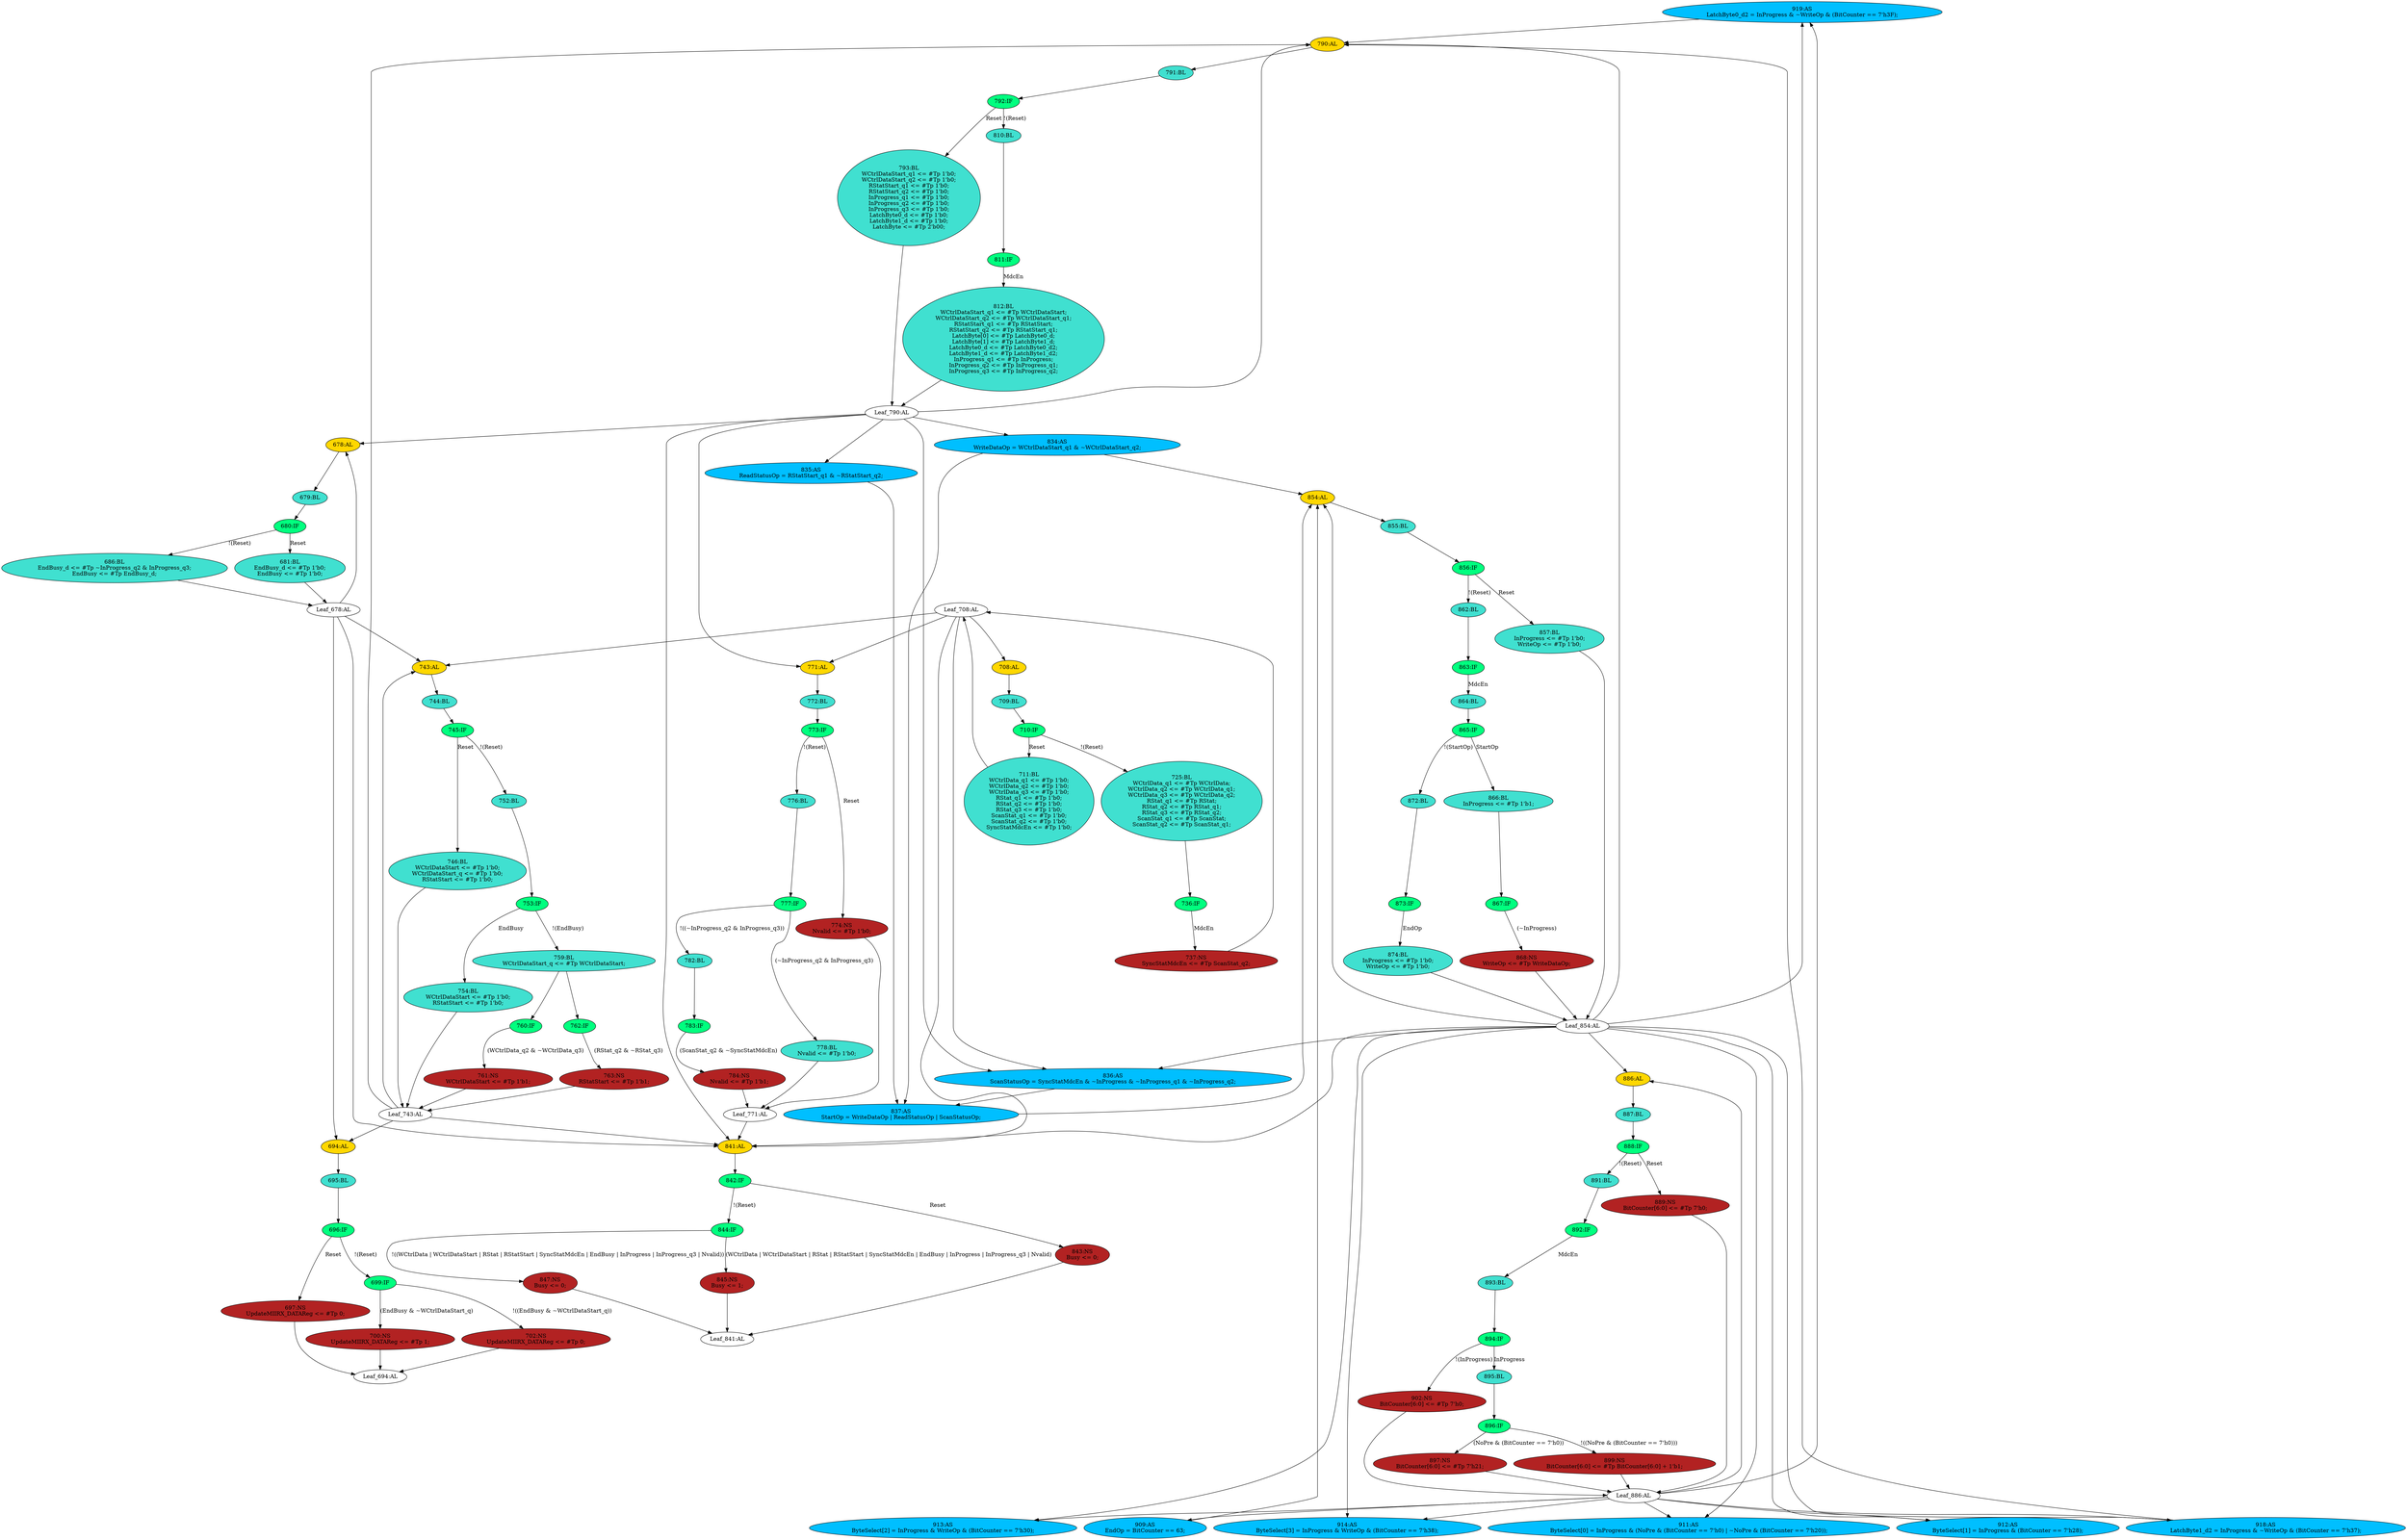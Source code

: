 strict digraph "compose( ,  )" {
	node [label="\N"];
	"919:AS"	 [ast="<pyverilog.vparser.ast.Assign object at 0x7f4133fc7b90>",
		def_var="['LatchByte0_d2']",
		fillcolor=deepskyblue,
		label="919:AS
LatchByte0_d2 = InProgress & ~WriteOp & (BitCounter == 7'h3F);",
		statements="[]",
		style=filled,
		typ=Assign,
		use_var="['InProgress', 'WriteOp', 'BitCounter']"];
	"790:AL"	 [ast="<pyverilog.vparser.ast.Always object at 0x7f4133fd6990>",
		clk_sens=True,
		fillcolor=gold,
		label="790:AL",
		sens="['Clk', 'Reset']",
		statements="[]",
		style=filled,
		typ=Always,
		use_var="['Reset', 'WCtrlDataStart_q1', 'InProgress_q1', 'RStatStart', 'InProgress_q2', 'WCtrlDataStart', 'LatchByte1_d2', 'LatchByte0_d2', '\
LatchByte0_d', 'RStatStart_q1', 'MdcEn', 'LatchByte1_d', 'InProgress']"];
	"919:AS" -> "790:AL";
	"856:IF"	 [ast="<pyverilog.vparser.ast.IfStatement object at 0x7f4133ff27d0>",
		fillcolor=springgreen,
		label="856:IF",
		statements="[]",
		style=filled,
		typ=IfStatement];
	"862:BL"	 [ast="<pyverilog.vparser.ast.Block object at 0x7f4133ff2850>",
		fillcolor=turquoise,
		label="862:BL",
		statements="[]",
		style=filled,
		typ=Block];
	"856:IF" -> "862:BL"	 [cond="['Reset']",
		label="!(Reset)",
		lineno=856];
	"857:BL"	 [ast="<pyverilog.vparser.ast.Block object at 0x7f4133ff2610>",
		fillcolor=turquoise,
		label="857:BL
InProgress <= #Tp 1'b0;
WriteOp <= #Tp 1'b0;",
		statements="[<pyverilog.vparser.ast.NonblockingSubstitution object at 0x7f4133ff25d0>, <pyverilog.vparser.ast.NonblockingSubstitution object \
at 0x7f4133ff2790>]",
		style=filled,
		typ=Block];
	"856:IF" -> "857:BL"	 [cond="['Reset']",
		label=Reset,
		lineno=856];
	"793:BL"	 [ast="<pyverilog.vparser.ast.Block object at 0x7f4133fc4c50>",
		fillcolor=turquoise,
		label="793:BL
WCtrlDataStart_q1 <= #Tp 1'b0;
WCtrlDataStart_q2 <= #Tp 1'b0;
RStatStart_q1 <= #Tp 1'b0;
RStatStart_q2 <= #Tp 1'b0;
InProgress_\
q1 <= #Tp 1'b0;
InProgress_q2 <= #Tp 1'b0;
InProgress_q3 <= #Tp 1'b0;
LatchByte0_d <= #Tp 1'b0;
LatchByte1_d <= #Tp 1'b0;
LatchByte <= #\
Tp 2'b00;",
		statements="[<pyverilog.vparser.ast.NonblockingSubstitution object at 0x7f4133fd6bd0>, <pyverilog.vparser.ast.NonblockingSubstitution object \
at 0x7f4133fd6dd0>, <pyverilog.vparser.ast.NonblockingSubstitution object at 0x7f4133fd6fd0>, <pyverilog.vparser.ast.NonblockingSubstitution \
object at 0x7f4133fc4210>, <pyverilog.vparser.ast.NonblockingSubstitution object at 0x7f4133fc4410>, <pyverilog.vparser.ast.NonblockingSubstitution \
object at 0x7f4133fc4610>, <pyverilog.vparser.ast.NonblockingSubstitution object at 0x7f4133fc4810>, <pyverilog.vparser.ast.NonblockingSubstitution \
object at 0x7f4133fc4a10>, <pyverilog.vparser.ast.NonblockingSubstitution object at 0x7f4133fc4c10>, <pyverilog.vparser.ast.NonblockingSubstitution \
object at 0x7f4133fc4dd0>]",
		style=filled,
		typ=Block];
	"Leaf_790:AL"	 [def_var="['WCtrlDataStart_q1', 'WCtrlDataStart_q2', 'InProgress_q1', 'InProgress_q3', 'InProgress_q2', 'LatchByte0_d', 'RStatStart_q1', '\
LatchByte', 'RStatStart_q2', 'LatchByte1_d']",
		label="Leaf_790:AL"];
	"793:BL" -> "Leaf_790:AL"	 [cond="[]",
		lineno=None];
	"888:IF"	 [ast="<pyverilog.vparser.ast.IfStatement object at 0x7f4133fe3850>",
		fillcolor=springgreen,
		label="888:IF",
		statements="[]",
		style=filled,
		typ=IfStatement];
	"889:NS"	 [ast="<pyverilog.vparser.ast.NonblockingSubstitution object at 0x7f4133fe37d0>",
		fillcolor=firebrick,
		label="889:NS
BitCounter[6:0] <= #Tp 7'h0;",
		statements="[<pyverilog.vparser.ast.NonblockingSubstitution object at 0x7f4133fe37d0>]",
		style=filled,
		typ=NonblockingSubstitution];
	"888:IF" -> "889:NS"	 [cond="['Reset']",
		label=Reset,
		lineno=888];
	"891:BL"	 [ast="<pyverilog.vparser.ast.Block object at 0x7f4133fe3810>",
		fillcolor=turquoise,
		label="891:BL",
		statements="[]",
		style=filled,
		typ=Block];
	"888:IF" -> "891:BL"	 [cond="['Reset']",
		label="!(Reset)",
		lineno=888];
	"868:NS"	 [ast="<pyverilog.vparser.ast.NonblockingSubstitution object at 0x7f4133ff2d90>",
		fillcolor=firebrick,
		label="868:NS
WriteOp <= #Tp WriteDataOp;",
		statements="[<pyverilog.vparser.ast.NonblockingSubstitution object at 0x7f4133ff2d90>]",
		style=filled,
		typ=NonblockingSubstitution];
	"Leaf_854:AL"	 [def_var="['InProgress', 'WriteOp']",
		label="Leaf_854:AL"];
	"868:NS" -> "Leaf_854:AL"	 [cond="[]",
		lineno=None];
	"863:IF"	 [ast="<pyverilog.vparser.ast.IfStatement object at 0x7f4133ff2990>",
		fillcolor=springgreen,
		label="863:IF",
		statements="[]",
		style=filled,
		typ=IfStatement];
	"864:BL"	 [ast="<pyverilog.vparser.ast.Block object at 0x7f4133ff29d0>",
		fillcolor=turquoise,
		label="864:BL",
		statements="[]",
		style=filled,
		typ=Block];
	"863:IF" -> "864:BL"	 [cond="['MdcEn']",
		label=MdcEn,
		lineno=863];
	"Leaf_743:AL"	 [def_var="['RStatStart', 'WCtrlDataStart_q', 'WCtrlDataStart']",
		label="Leaf_743:AL"];
	"841:AL"	 [ast="<pyverilog.vparser.ast.Always object at 0x7f4133ff6890>",
		clk_sens=True,
		fillcolor=gold,
		label="841:AL",
		sens="['Clk', 'Reset']",
		statements="[]",
		style=filled,
		typ=Always,
		use_var="['Reset', 'RStat', 'RStatStart', 'SyncStatMdcEn', 'WCtrlData', 'WCtrlDataStart', 'Nvalid', 'EndBusy', 'InProgress', 'InProgress_\
q3']"];
	"Leaf_743:AL" -> "841:AL";
	"743:AL"	 [ast="<pyverilog.vparser.ast.Always object at 0x7f41342785d0>",
		clk_sens=True,
		fillcolor=gold,
		label="743:AL",
		sens="['Clk', 'Reset']",
		statements="[]",
		style=filled,
		typ=Always,
		use_var="['Reset', 'RStat_q2', 'RStat_q3', 'WCtrlData_q2', 'WCtrlData_q3', 'WCtrlDataStart', 'EndBusy']"];
	"Leaf_743:AL" -> "743:AL";
	"Leaf_743:AL" -> "790:AL";
	"694:AL"	 [ast="<pyverilog.vparser.ast.Always object at 0x7f413427b590>",
		clk_sens=True,
		fillcolor=gold,
		label="694:AL",
		sens="['Clk', 'Reset']",
		statements="[]",
		style=filled,
		typ=Always,
		use_var="['Reset', 'WCtrlDataStart_q', 'EndBusy']"];
	"Leaf_743:AL" -> "694:AL";
	"Leaf_694:AL"	 [def_var="['UpdateMIIRX_DATAReg']",
		label="Leaf_694:AL"];
	"754:BL"	 [ast="<pyverilog.vparser.ast.Block object at 0x7f4134278fd0>",
		fillcolor=turquoise,
		label="754:BL
WCtrlDataStart <= #Tp 1'b0;
RStatStart <= #Tp 1'b0;",
		statements="[<pyverilog.vparser.ast.NonblockingSubstitution object at 0x7f4134278f90>, <pyverilog.vparser.ast.NonblockingSubstitution object \
at 0x7f413427e190>]",
		style=filled,
		typ=Block];
	"754:BL" -> "Leaf_743:AL"	 [cond="[]",
		lineno=None];
	"842:IF"	 [ast="<pyverilog.vparser.ast.IfStatement object at 0x7f4133ff6990>",
		fillcolor=springgreen,
		label="842:IF",
		statements="[]",
		style=filled,
		typ=IfStatement];
	"841:AL" -> "842:IF"	 [cond="[]",
		lineno=None];
	"736:IF"	 [ast="<pyverilog.vparser.ast.IfStatement object at 0x7f41342782d0>",
		fillcolor=springgreen,
		label="736:IF",
		statements="[]",
		style=filled,
		typ=IfStatement];
	"737:NS"	 [ast="<pyverilog.vparser.ast.NonblockingSubstitution object at 0x7f4134278410>",
		fillcolor=firebrick,
		label="737:NS
SyncStatMdcEn <= #Tp ScanStat_q2;",
		statements="[<pyverilog.vparser.ast.NonblockingSubstitution object at 0x7f4134278410>]",
		style=filled,
		typ=NonblockingSubstitution];
	"736:IF" -> "737:NS"	 [cond="['MdcEn']",
		label=MdcEn,
		lineno=736];
	"763:NS"	 [ast="<pyverilog.vparser.ast.NonblockingSubstitution object at 0x7f413427e950>",
		fillcolor=firebrick,
		label="763:NS
RStatStart <= #Tp 1'b1;",
		statements="[<pyverilog.vparser.ast.NonblockingSubstitution object at 0x7f413427e950>]",
		style=filled,
		typ=NonblockingSubstitution];
	"763:NS" -> "Leaf_743:AL"	 [cond="[]",
		lineno=None];
	"702:NS"	 [ast="<pyverilog.vparser.ast.NonblockingSubstitution object at 0x7f413427be10>",
		fillcolor=firebrick,
		label="702:NS
UpdateMIIRX_DATAReg <= #Tp 0;",
		statements="[<pyverilog.vparser.ast.NonblockingSubstitution object at 0x7f413427be10>]",
		style=filled,
		typ=NonblockingSubstitution];
	"702:NS" -> "Leaf_694:AL"	 [cond="[]",
		lineno=None];
	"Leaf_790:AL" -> "841:AL";
	"771:AL"	 [ast="<pyverilog.vparser.ast.Always object at 0x7f413427ecd0>",
		clk_sens=True,
		fillcolor=gold,
		label="771:AL",
		sens="['Clk', 'Reset']",
		statements="[]",
		style=filled,
		typ=Always,
		use_var="['Reset', 'InProgress_q3', 'InProgress_q2', 'ScanStat_q2', 'SyncStatMdcEn']"];
	"Leaf_790:AL" -> "771:AL";
	"834:AS"	 [ast="<pyverilog.vparser.ast.Assign object at 0x7f4133fe8ad0>",
		def_var="['WriteDataOp']",
		fillcolor=deepskyblue,
		label="834:AS
WriteDataOp = WCtrlDataStart_q1 & ~WCtrlDataStart_q2;",
		statements="[]",
		style=filled,
		typ=Assign,
		use_var="['WCtrlDataStart_q1', 'WCtrlDataStart_q2']"];
	"Leaf_790:AL" -> "834:AS";
	"Leaf_790:AL" -> "790:AL";
	"836:AS"	 [ast="<pyverilog.vparser.ast.Assign object at 0x7f4133ff6050>",
		def_var="['ScanStatusOp']",
		fillcolor=deepskyblue,
		label="836:AS
ScanStatusOp = SyncStatMdcEn & ~InProgress & ~InProgress_q1 & ~InProgress_q2;",
		statements="[]",
		style=filled,
		typ=Assign,
		use_var="['SyncStatMdcEn', 'InProgress', 'InProgress_q1', 'InProgress_q2']"];
	"Leaf_790:AL" -> "836:AS";
	"835:AS"	 [ast="<pyverilog.vparser.ast.Assign object at 0x7f4133fe8d90>",
		def_var="['ReadStatusOp']",
		fillcolor=deepskyblue,
		label="835:AS
ReadStatusOp = RStatStart_q1 & ~RStatStart_q2;",
		statements="[]",
		style=filled,
		typ=Assign,
		use_var="['RStatStart_q1', 'RStatStart_q2']"];
	"Leaf_790:AL" -> "835:AS";
	"678:AL"	 [ast="<pyverilog.vparser.ast.Always object at 0x7f4134268a50>",
		clk_sens=True,
		fillcolor=gold,
		label="678:AL",
		sens="['Clk', 'Reset']",
		statements="[]",
		style=filled,
		typ=Always,
		use_var="['Reset', 'EndBusy_d', 'InProgress_q3', 'InProgress_q2']"];
	"Leaf_790:AL" -> "678:AL";
	"872:BL"	 [ast="<pyverilog.vparser.ast.Block object at 0x7f4133ff2fd0>",
		fillcolor=turquoise,
		label="872:BL",
		statements="[]",
		style=filled,
		typ=Block];
	"873:IF"	 [ast="<pyverilog.vparser.ast.IfStatement object at 0x7f4133fe3110>",
		fillcolor=springgreen,
		label="873:IF",
		statements="[]",
		style=filled,
		typ=IfStatement];
	"872:BL" -> "873:IF"	 [cond="[]",
		lineno=None];
	"855:BL"	 [ast="<pyverilog.vparser.ast.Block object at 0x7f4133ff2390>",
		fillcolor=turquoise,
		label="855:BL",
		statements="[]",
		style=filled,
		typ=Block];
	"855:BL" -> "856:IF"	 [cond="[]",
		lineno=None];
	"894:IF"	 [ast="<pyverilog.vparser.ast.IfStatement object at 0x7f4133fd84d0>",
		fillcolor=springgreen,
		label="894:IF",
		statements="[]",
		style=filled,
		typ=IfStatement];
	"902:NS"	 [ast="<pyverilog.vparser.ast.NonblockingSubstitution object at 0x7f4133fd8590>",
		fillcolor=firebrick,
		label="902:NS
BitCounter[6:0] <= #Tp 7'h0;",
		statements="[<pyverilog.vparser.ast.NonblockingSubstitution object at 0x7f4133fd8590>]",
		style=filled,
		typ=NonblockingSubstitution];
	"894:IF" -> "902:NS"	 [cond="['InProgress']",
		label="!(InProgress)",
		lineno=894];
	"895:BL"	 [ast="<pyverilog.vparser.ast.Block object at 0x7f4133fe3b50>",
		fillcolor=turquoise,
		label="895:BL",
		statements="[]",
		style=filled,
		typ=Block];
	"894:IF" -> "895:BL"	 [cond="['InProgress']",
		label=InProgress,
		lineno=894];
	"914:AS"	 [ast="<pyverilog.vparser.ast.Assign object at 0x7f4133fc7510>",
		def_var="['ByteSelect']",
		fillcolor=deepskyblue,
		label="914:AS
ByteSelect[3] = InProgress & WriteOp & (BitCounter == 7'h38);",
		statements="[]",
		style=filled,
		typ=Assign,
		use_var="['InProgress', 'WriteOp', 'BitCounter']"];
	"681:BL"	 [ast="<pyverilog.vparser.ast.Block object at 0x7f4134268c90>",
		fillcolor=turquoise,
		label="681:BL
EndBusy_d <= #Tp 1'b0;
EndBusy <= #Tp 1'b0;",
		statements="[<pyverilog.vparser.ast.NonblockingSubstitution object at 0x7f4134268c50>, <pyverilog.vparser.ast.NonblockingSubstitution object \
at 0x7f4134268e10>]",
		style=filled,
		typ=Block];
	"Leaf_678:AL"	 [def_var="['EndBusy_d', 'EndBusy']",
		label="Leaf_678:AL"];
	"681:BL" -> "Leaf_678:AL"	 [cond="[]",
		lineno=None];
	"686:BL"	 [ast="<pyverilog.vparser.ast.Block object at 0x7f413427b210>",
		fillcolor=turquoise,
		label="686:BL
EndBusy_d <= #Tp ~InProgress_q2 & InProgress_q3;
EndBusy <= #Tp EndBusy_d;",
		statements="[<pyverilog.vparser.ast.NonblockingSubstitution object at 0x7f413427b090>, <pyverilog.vparser.ast.NonblockingSubstitution object \
at 0x7f413427b390>]",
		style=filled,
		typ=Block];
	"686:BL" -> "Leaf_678:AL"	 [cond="[]",
		lineno=None];
	"854:AL"	 [ast="<pyverilog.vparser.ast.Always object at 0x7f4133ff23d0>",
		clk_sens=True,
		fillcolor=gold,
		label="854:AL",
		sens="['Clk', 'Reset']",
		statements="[]",
		style=filled,
		typ=Always,
		use_var="['Reset', 'WriteDataOp', 'StartOp', 'MdcEn', 'EndOp', 'InProgress']"];
	"854:AL" -> "855:BL"	 [cond="[]",
		lineno=None];
	"709:BL"	 [ast="<pyverilog.vparser.ast.Block object at 0x7f413427bfd0>",
		fillcolor=turquoise,
		label="709:BL",
		statements="[]",
		style=filled,
		typ=Block];
	"710:IF"	 [ast="<pyverilog.vparser.ast.IfStatement object at 0x7f4134275150>",
		fillcolor=springgreen,
		label="710:IF",
		statements="[]",
		style=filled,
		typ=IfStatement];
	"709:BL" -> "710:IF"	 [cond="[]",
		lineno=None];
	"752:BL"	 [ast="<pyverilog.vparser.ast.Block object at 0x7f4134278cd0>",
		fillcolor=turquoise,
		label="752:BL",
		statements="[]",
		style=filled,
		typ=Block];
	"753:IF"	 [ast="<pyverilog.vparser.ast.IfStatement object at 0x7f413427e1d0>",
		fillcolor=springgreen,
		label="753:IF",
		statements="[]",
		style=filled,
		typ=IfStatement];
	"752:BL" -> "753:IF"	 [cond="[]",
		lineno=None];
	"772:BL"	 [ast="<pyverilog.vparser.ast.Block object at 0x7f413427ec90>",
		fillcolor=turquoise,
		label="772:BL",
		statements="[]",
		style=filled,
		typ=Block];
	"771:AL" -> "772:BL"	 [cond="[]",
		lineno=None];
	"834:AS" -> "854:AL";
	"837:AS"	 [ast="<pyverilog.vparser.ast.Assign object at 0x7f4133ff6450>",
		def_var="['StartOp']",
		fillcolor=deepskyblue,
		label="837:AS
StartOp = WriteDataOp | ReadStatusOp | ScanStatusOp;",
		statements="[]",
		style=filled,
		typ=Assign,
		use_var="['WriteDataOp', 'ReadStatusOp', 'ScanStatusOp']"];
	"834:AS" -> "837:AS";
	"867:IF"	 [ast="<pyverilog.vparser.ast.IfStatement object at 0x7f4133ff2c10>",
		fillcolor=springgreen,
		label="867:IF",
		statements="[]",
		style=filled,
		typ=IfStatement];
	"867:IF" -> "868:NS"	 [cond="['InProgress']",
		label="(~InProgress)",
		lineno=867];
	"782:BL"	 [ast="<pyverilog.vparser.ast.Block object at 0x7f4133fd6450>",
		fillcolor=turquoise,
		label="782:BL",
		statements="[]",
		style=filled,
		typ=Block];
	"783:IF"	 [ast="<pyverilog.vparser.ast.IfStatement object at 0x7f4133fd6650>",
		fillcolor=springgreen,
		label="783:IF",
		statements="[]",
		style=filled,
		typ=IfStatement];
	"782:BL" -> "783:IF"	 [cond="[]",
		lineno=None];
	"896:IF"	 [ast="<pyverilog.vparser.ast.IfStatement object at 0x7f4133fd8190>",
		fillcolor=springgreen,
		label="896:IF",
		statements="[]",
		style=filled,
		typ=IfStatement];
	"897:NS"	 [ast="<pyverilog.vparser.ast.NonblockingSubstitution object at 0x7f4133fe3f50>",
		fillcolor=firebrick,
		label="897:NS
BitCounter[6:0] <= #Tp 7'h21;",
		statements="[<pyverilog.vparser.ast.NonblockingSubstitution object at 0x7f4133fe3f50>]",
		style=filled,
		typ=NonblockingSubstitution];
	"896:IF" -> "897:NS"	 [cond="['NoPre', 'BitCounter']",
		label="(NoPre & (BitCounter == 7'h0))",
		lineno=896];
	"899:NS"	 [ast="<pyverilog.vparser.ast.NonblockingSubstitution object at 0x7f4133fd83d0>",
		fillcolor=firebrick,
		label="899:NS
BitCounter[6:0] <= #Tp BitCounter[6:0] + 1'b1;",
		statements="[<pyverilog.vparser.ast.NonblockingSubstitution object at 0x7f4133fd83d0>]",
		style=filled,
		typ=NonblockingSubstitution];
	"896:IF" -> "899:NS"	 [cond="['NoPre', 'BitCounter']",
		label="!((NoPre & (BitCounter == 7'h0)))",
		lineno=896];
	"913:AS"	 [ast="<pyverilog.vparser.ast.Assign object at 0x7f4133fc71d0>",
		def_var="['ByteSelect']",
		fillcolor=deepskyblue,
		label="913:AS
ByteSelect[2] = InProgress & WriteOp & (BitCounter == 7'h30);",
		statements="[]",
		style=filled,
		typ=Assign,
		use_var="['InProgress', 'WriteOp', 'BitCounter']"];
	"745:IF"	 [ast="<pyverilog.vparser.ast.IfStatement object at 0x7f4134278c10>",
		fillcolor=springgreen,
		label="745:IF",
		statements="[]",
		style=filled,
		typ=IfStatement];
	"745:IF" -> "752:BL"	 [cond="['Reset']",
		label="!(Reset)",
		lineno=745];
	"746:BL"	 [ast="<pyverilog.vparser.ast.Block object at 0x7f4134278a50>",
		fillcolor=turquoise,
		label="746:BL
WCtrlDataStart <= #Tp 1'b0;
WCtrlDataStart_q <= #Tp 1'b0;
RStatStart <= #Tp 1'b0;",
		statements="[<pyverilog.vparser.ast.NonblockingSubstitution object at 0x7f4134278810>, <pyverilog.vparser.ast.NonblockingSubstitution object \
at 0x7f4134278a10>, <pyverilog.vparser.ast.NonblockingSubstitution object at 0x7f4134278bd0>]",
		style=filled,
		typ=Block];
	"745:IF" -> "746:BL"	 [cond="['Reset']",
		label=Reset,
		lineno=745];
	"697:NS"	 [ast="<pyverilog.vparser.ast.NonblockingSubstitution object at 0x7f413427b790>",
		fillcolor=firebrick,
		label="697:NS
UpdateMIIRX_DATAReg <= #Tp 0;",
		statements="[<pyverilog.vparser.ast.NonblockingSubstitution object at 0x7f413427b790>]",
		style=filled,
		typ=NonblockingSubstitution];
	"697:NS" -> "Leaf_694:AL"	 [cond="[]",
		lineno=None];
	"845:NS"	 [ast="<pyverilog.vparser.ast.NonblockingSubstitution object at 0x7f4133ff2150>",
		fillcolor=firebrick,
		label="845:NS
Busy <= 1;",
		statements="[<pyverilog.vparser.ast.NonblockingSubstitution object at 0x7f4133ff2150>]",
		style=filled,
		typ=NonblockingSubstitution];
	"Leaf_841:AL"	 [def_var="['Busy']",
		label="Leaf_841:AL"];
	"845:NS" -> "Leaf_841:AL"	 [cond="[]",
		lineno=None];
	"680:IF"	 [ast="<pyverilog.vparser.ast.IfStatement object at 0x7f4134268e50>",
		fillcolor=springgreen,
		label="680:IF",
		statements="[]",
		style=filled,
		typ=IfStatement];
	"680:IF" -> "681:BL"	 [cond="['Reset']",
		label=Reset,
		lineno=680];
	"680:IF" -> "686:BL"	 [cond="['Reset']",
		label="!(Reset)",
		lineno=680];
	"886:AL"	 [ast="<pyverilog.vparser.ast.Always object at 0x7f4133fe3550>",
		clk_sens=True,
		fillcolor=gold,
		label="886:AL",
		sens="['Clk', 'Reset']",
		statements="[]",
		style=filled,
		typ=Always,
		use_var="['Reset', 'InProgress', 'BitCounter', 'MdcEn', 'NoPre']"];
	"887:BL"	 [ast="<pyverilog.vparser.ast.Block object at 0x7f4133fe3490>",
		fillcolor=turquoise,
		label="887:BL",
		statements="[]",
		style=filled,
		typ=Block];
	"886:AL" -> "887:BL"	 [cond="[]",
		lineno=None];
	"679:BL"	 [ast="<pyverilog.vparser.ast.Block object at 0x7f4134268a90>",
		fillcolor=turquoise,
		label="679:BL",
		statements="[]",
		style=filled,
		typ=Block];
	"679:BL" -> "680:IF"	 [cond="[]",
		lineno=None];
	"911:AS"	 [ast="<pyverilog.vparser.ast.Assign object at 0x7f4133fd8bd0>",
		def_var="['ByteSelect']",
		fillcolor=deepskyblue,
		label="911:AS
ByteSelect[0] = InProgress & (NoPre & (BitCounter == 7'h0) | ~NoPre & (BitCounter == 7'h20));",
		statements="[]",
		style=filled,
		typ=Assign,
		use_var="['InProgress', 'NoPre', 'BitCounter', 'NoPre', 'BitCounter']"];
	"699:IF"	 [ast="<pyverilog.vparser.ast.IfStatement object at 0x7f413427bcd0>",
		fillcolor=springgreen,
		label="699:IF",
		statements="[]",
		style=filled,
		typ=IfStatement];
	"699:IF" -> "702:NS"	 [cond="['EndBusy', 'WCtrlDataStart_q']",
		label="!((EndBusy & ~WCtrlDataStart_q))",
		lineno=699];
	"700:NS"	 [ast="<pyverilog.vparser.ast.NonblockingSubstitution object at 0x7f413427bbd0>",
		fillcolor=firebrick,
		label="700:NS
UpdateMIIRX_DATAReg <= #Tp 1;",
		statements="[<pyverilog.vparser.ast.NonblockingSubstitution object at 0x7f413427bbd0>]",
		style=filled,
		typ=NonblockingSubstitution];
	"699:IF" -> "700:NS"	 [cond="['EndBusy', 'WCtrlDataStart_q']",
		label="(EndBusy & ~WCtrlDataStart_q)",
		lineno=699];
	"792:IF"	 [ast="<pyverilog.vparser.ast.IfStatement object at 0x7f4133fc4e10>",
		fillcolor=springgreen,
		label="792:IF",
		statements="[]",
		style=filled,
		typ=IfStatement];
	"792:IF" -> "793:BL"	 [cond="['Reset']",
		label=Reset,
		lineno=792];
	"810:BL"	 [ast="<pyverilog.vparser.ast.Block object at 0x7f4133fc4ed0>",
		fillcolor=turquoise,
		label="810:BL",
		statements="[]",
		style=filled,
		typ=Block];
	"792:IF" -> "810:BL"	 [cond="['Reset']",
		label="!(Reset)",
		lineno=792];
	"725:BL"	 [ast="<pyverilog.vparser.ast.Block object at 0x7f41342781d0>",
		fillcolor=turquoise,
		label="725:BL
WCtrlData_q1 <= #Tp WCtrlData;
WCtrlData_q2 <= #Tp WCtrlData_q1;
WCtrlData_q3 <= #Tp WCtrlData_q2;
RStat_q1 <= #Tp RStat;
\
RStat_q2 <= #Tp RStat_q1;
RStat_q3 <= #Tp RStat_q2;
ScanStat_q1 <= #Tp ScanStat;
ScanStat_q2 <= #Tp ScanStat_q1;",
		statements="[<pyverilog.vparser.ast.NonblockingSubstitution object at 0x7f4134275390>, <pyverilog.vparser.ast.NonblockingSubstitution object \
at 0x7f41342755d0>, <pyverilog.vparser.ast.NonblockingSubstitution object at 0x7f4134275810>, <pyverilog.vparser.ast.NonblockingSubstitution \
object at 0x7f41342759d0>, <pyverilog.vparser.ast.NonblockingSubstitution object at 0x7f4134275b90>, <pyverilog.vparser.ast.NonblockingSubstitution \
object at 0x7f4134275d50>, <pyverilog.vparser.ast.NonblockingSubstitution object at 0x7f4134275f10>, <pyverilog.vparser.ast.NonblockingSubstitution \
object at 0x7f4134278110>]",
		style=filled,
		typ=Block];
	"725:BL" -> "736:IF"	 [cond="[]",
		lineno=None];
	"909:AS"	 [ast="<pyverilog.vparser.ast.Assign object at 0x7f4133fd8690>",
		def_var="['EndOp']",
		fillcolor=deepskyblue,
		label="909:AS
EndOp = BitCounter == 63;",
		statements="[]",
		style=filled,
		typ=Assign,
		use_var="['BitCounter']"];
	"909:AS" -> "854:AL";
	"744:BL"	 [ast="<pyverilog.vparser.ast.Block object at 0x7f4134278590>",
		fillcolor=turquoise,
		label="744:BL",
		statements="[]",
		style=filled,
		typ=Block];
	"743:AL" -> "744:BL"	 [cond="[]",
		lineno=None];
	"811:IF"	 [ast="<pyverilog.vparser.ast.IfStatement object at 0x7f4133fc4fd0>",
		fillcolor=springgreen,
		label="811:IF",
		statements="[]",
		style=filled,
		typ=IfStatement];
	"812:BL"	 [ast="<pyverilog.vparser.ast.Block object at 0x7f4133fe86d0>",
		fillcolor=turquoise,
		label="812:BL
WCtrlDataStart_q1 <= #Tp WCtrlDataStart;
WCtrlDataStart_q2 <= #Tp WCtrlDataStart_q1;
RStatStart_q1 <= #Tp RStatStart;
RStatStart_\
q2 <= #Tp RStatStart_q1;
LatchByte[0] <= #Tp LatchByte0_d;
LatchByte[1] <= #Tp LatchByte1_d;
LatchByte0_d <= #Tp LatchByte0_d2;
\
LatchByte1_d <= #Tp LatchByte1_d2;
InProgress_q1 <= #Tp InProgress;
InProgress_q2 <= #Tp InProgress_q1;
InProgress_q3 <= #Tp InProgress_\
q2;",
		statements="[<pyverilog.vparser.ast.NonblockingSubstitution object at 0x7f4133fe1210>, <pyverilog.vparser.ast.NonblockingSubstitution object \
at 0x7f4133fe1450>, <pyverilog.vparser.ast.NonblockingSubstitution object at 0x7f4133fe1650>, <pyverilog.vparser.ast.NonblockingSubstitution \
object at 0x7f4133fe1890>, <pyverilog.vparser.ast.NonblockingSubstitution object at 0x7f4133fe1b10>, <pyverilog.vparser.ast.NonblockingSubstitution \
object at 0x7f4133fe1d90>, <pyverilog.vparser.ast.NonblockingSubstitution object at 0x7f4133fe1fd0>, <pyverilog.vparser.ast.NonblockingSubstitution \
object at 0x7f4133fe8250>, <pyverilog.vparser.ast.NonblockingSubstitution object at 0x7f4133fe8450>, <pyverilog.vparser.ast.NonblockingSubstitution \
object at 0x7f4133fe8690>, <pyverilog.vparser.ast.NonblockingSubstitution object at 0x7f4133fe88d0>]",
		style=filled,
		typ=Block];
	"811:IF" -> "812:BL"	 [cond="['MdcEn']",
		label=MdcEn,
		lineno=811];
	"Leaf_886:AL"	 [def_var="['BitCounter']",
		label="Leaf_886:AL"];
	"902:NS" -> "Leaf_886:AL"	 [cond="[]",
		lineno=None];
	"Leaf_854:AL" -> "919:AS";
	"Leaf_854:AL" -> "841:AL";
	"Leaf_854:AL" -> "914:AS";
	"Leaf_854:AL" -> "854:AL";
	"Leaf_854:AL" -> "913:AS";
	"Leaf_854:AL" -> "886:AL";
	"Leaf_854:AL" -> "911:AS";
	"918:AS"	 [ast="<pyverilog.vparser.ast.Assign object at 0x7f4133fc7850>",
		def_var="['LatchByte1_d2']",
		fillcolor=deepskyblue,
		label="918:AS
LatchByte1_d2 = InProgress & ~WriteOp & (BitCounter == 7'h37);",
		statements="[]",
		style=filled,
		typ=Assign,
		use_var="['InProgress', 'WriteOp', 'BitCounter']"];
	"Leaf_854:AL" -> "918:AS";
	"Leaf_854:AL" -> "790:AL";
	"Leaf_854:AL" -> "836:AS";
	"912:AS"	 [ast="<pyverilog.vparser.ast.Assign object at 0x7f4133fd8e50>",
		def_var="['ByteSelect']",
		fillcolor=deepskyblue,
		label="912:AS
ByteSelect[1] = InProgress & (BitCounter == 7'h28);",
		statements="[]",
		style=filled,
		typ=Assign,
		use_var="['InProgress', 'BitCounter']"];
	"Leaf_854:AL" -> "912:AS";
	"711:BL"	 [ast="<pyverilog.vparser.ast.Block object at 0x7f413426ff10>",
		fillcolor=turquoise,
		label="711:BL
WCtrlData_q1 <= #Tp 1'b0;
WCtrlData_q2 <= #Tp 1'b0;
WCtrlData_q3 <= #Tp 1'b0;
RStat_q1 <= #Tp 1'b0;
RStat_q2 <= #Tp 1'b0;
\
RStat_q3 <= #Tp 1'b0;
ScanStat_q1 <= #Tp 1'b0;
ScanStat_q2 <= #Tp 1'b0;
SyncStatMdcEn <= #Tp 1'b0;",
		statements="[<pyverilog.vparser.ast.NonblockingSubstitution object at 0x7f413426f210>, <pyverilog.vparser.ast.NonblockingSubstitution object \
at 0x7f413426f410>, <pyverilog.vparser.ast.NonblockingSubstitution object at 0x7f413426f610>, <pyverilog.vparser.ast.NonblockingSubstitution \
object at 0x7f413426f7d0>, <pyverilog.vparser.ast.NonblockingSubstitution object at 0x7f413426f990>, <pyverilog.vparser.ast.NonblockingSubstitution \
object at 0x7f413426fb50>, <pyverilog.vparser.ast.NonblockingSubstitution object at 0x7f413426fd10>, <pyverilog.vparser.ast.NonblockingSubstitution \
object at 0x7f413426fed0>, <pyverilog.vparser.ast.NonblockingSubstitution object at 0x7f4134275110>]",
		style=filled,
		typ=Block];
	"Leaf_708:AL"	 [def_var="['RStat_q1', 'RStat_q2', 'RStat_q3', 'WCtrlData_q1', 'WCtrlData_q2', 'WCtrlData_q3', 'SyncStatMdcEn', 'ScanStat_q1', 'ScanStat_q2']",
		label="Leaf_708:AL"];
	"711:BL" -> "Leaf_708:AL"	 [cond="[]",
		lineno=None];
	"710:IF" -> "725:BL"	 [cond="['Reset']",
		label="!(Reset)",
		lineno=710];
	"710:IF" -> "711:BL"	 [cond="['Reset']",
		label=Reset,
		lineno=710];
	"774:NS"	 [ast="<pyverilog.vparser.ast.NonblockingSubstitution object at 0x7f413427ee90>",
		fillcolor=firebrick,
		label="774:NS
Nvalid <= #Tp 1'b0;",
		statements="[<pyverilog.vparser.ast.NonblockingSubstitution object at 0x7f413427ee90>]",
		style=filled,
		typ=NonblockingSubstitution];
	"Leaf_771:AL"	 [def_var="['Nvalid']",
		label="Leaf_771:AL"];
	"774:NS" -> "Leaf_771:AL"	 [cond="[]",
		lineno=None];
	"862:BL" -> "863:IF"	 [cond="[]",
		lineno=None];
	"762:IF"	 [ast="<pyverilog.vparser.ast.IfStatement object at 0x7f413427e7d0>",
		fillcolor=springgreen,
		label="762:IF",
		statements="[]",
		style=filled,
		typ=IfStatement];
	"762:IF" -> "763:NS"	 [cond="['RStat_q2', 'RStat_q3']",
		label="(RStat_q2 & ~RStat_q3)",
		lineno=762];
	"874:BL"	 [ast="<pyverilog.vparser.ast.Block object at 0x7f4133fe32d0>",
		fillcolor=turquoise,
		label="874:BL
InProgress <= #Tp 1'b0;
WriteOp <= #Tp 1'b0;",
		statements="[<pyverilog.vparser.ast.NonblockingSubstitution object at 0x7f4133fe3290>, <pyverilog.vparser.ast.NonblockingSubstitution object \
at 0x7f4133fe3450>]",
		style=filled,
		typ=Block];
	"874:BL" -> "Leaf_854:AL"	 [cond="[]",
		lineno=None];
	"695:BL"	 [ast="<pyverilog.vparser.ast.Block object at 0x7f413427b5d0>",
		fillcolor=turquoise,
		label="695:BL",
		statements="[]",
		style=filled,
		typ=Block];
	"696:IF"	 [ast="<pyverilog.vparser.ast.IfStatement object at 0x7f413427b810>",
		fillcolor=springgreen,
		label="696:IF",
		statements="[]",
		style=filled,
		typ=IfStatement];
	"695:BL" -> "696:IF"	 [cond="[]",
		lineno=None];
	"873:IF" -> "874:BL"	 [cond="['EndOp']",
		label=EndOp,
		lineno=873];
	"773:IF"	 [ast="<pyverilog.vparser.ast.IfStatement object at 0x7f413427ef10>",
		fillcolor=springgreen,
		label="773:IF",
		statements="[]",
		style=filled,
		typ=IfStatement];
	"773:IF" -> "774:NS"	 [cond="['Reset']",
		label=Reset,
		lineno=773];
	"776:BL"	 [ast="<pyverilog.vparser.ast.Block object at 0x7f413427eed0>",
		fillcolor=turquoise,
		label="776:BL",
		statements="[]",
		style=filled,
		typ=Block];
	"773:IF" -> "776:BL"	 [cond="['Reset']",
		label="!(Reset)",
		lineno=773];
	"889:NS" -> "Leaf_886:AL"	 [cond="[]",
		lineno=None];
	"746:BL" -> "Leaf_743:AL"	 [cond="[]",
		lineno=None];
	"810:BL" -> "811:IF"	 [cond="[]",
		lineno=None];
	"895:BL" -> "896:IF"	 [cond="[]",
		lineno=None];
	"Leaf_708:AL" -> "841:AL";
	"Leaf_708:AL" -> "771:AL";
	"Leaf_708:AL" -> "743:AL";
	"708:AL"	 [ast="<pyverilog.vparser.ast.Always object at 0x7f413427bf90>",
		clk_sens=True,
		fillcolor=gold,
		label="708:AL",
		sens="['Clk', 'Reset']",
		statements="[]",
		style=filled,
		typ=Always,
		use_var="['Reset', 'RStat_q1', 'RStat_q2', 'WCtrlData_q1', 'WCtrlData_q2', 'RStat', 'WCtrlData', 'ScanStat', 'MdcEn', 'ScanStat_q1', 'ScanStat_\
q2']"];
	"Leaf_708:AL" -> "708:AL";
	"Leaf_708:AL" -> "836:AS";
	"857:BL" -> "Leaf_854:AL"	 [cond="[]",
		lineno=None];
	"700:NS" -> "Leaf_694:AL"	 [cond="[]",
		lineno=None];
	"843:NS"	 [ast="<pyverilog.vparser.ast.NonblockingSubstitution object at 0x7f4133ff69d0>",
		fillcolor=firebrick,
		label="843:NS
Busy <= 0;",
		statements="[<pyverilog.vparser.ast.NonblockingSubstitution object at 0x7f4133ff69d0>]",
		style=filled,
		typ=NonblockingSubstitution];
	"843:NS" -> "Leaf_841:AL"	 [cond="[]",
		lineno=None];
	"893:BL"	 [ast="<pyverilog.vparser.ast.Block object at 0x7f4133fe3990>",
		fillcolor=turquoise,
		label="893:BL",
		statements="[]",
		style=filled,
		typ=Block];
	"893:BL" -> "894:IF"	 [cond="[]",
		lineno=None];
	"897:NS" -> "Leaf_886:AL"	 [cond="[]",
		lineno=None];
	"812:BL" -> "Leaf_790:AL"	 [cond="[]",
		lineno=None];
	"778:BL"	 [ast="<pyverilog.vparser.ast.Block object at 0x7f4133fd6110>",
		fillcolor=turquoise,
		label="778:BL
Nvalid <= #Tp 1'b0;",
		statements="[<pyverilog.vparser.ast.NonblockingSubstitution object at 0x7f4133fd6390>]",
		style=filled,
		typ=Block];
	"778:BL" -> "Leaf_771:AL"	 [cond="[]",
		lineno=None];
	"837:AS" -> "854:AL";
	"866:BL"	 [ast="<pyverilog.vparser.ast.Block object at 0x7f4133ff2a90>",
		fillcolor=turquoise,
		label="866:BL
InProgress <= #Tp 1'b1;",
		statements="[<pyverilog.vparser.ast.NonblockingSubstitution object at 0x7f4133ff2ed0>]",
		style=filled,
		typ=Block];
	"866:BL" -> "867:IF"	 [cond="[]",
		lineno=None];
	"887:BL" -> "888:IF"	 [cond="[]",
		lineno=None];
	"899:NS" -> "Leaf_886:AL"	 [cond="[]",
		lineno=None];
	"737:NS" -> "Leaf_708:AL"	 [cond="[]",
		lineno=None];
	"865:IF"	 [ast="<pyverilog.vparser.ast.IfStatement object at 0x7f4133ff2f10>",
		fillcolor=springgreen,
		label="865:IF",
		statements="[]",
		style=filled,
		typ=IfStatement];
	"864:BL" -> "865:IF"	 [cond="[]",
		lineno=None];
	"Leaf_886:AL" -> "919:AS";
	"Leaf_886:AL" -> "914:AS";
	"Leaf_886:AL" -> "913:AS";
	"Leaf_886:AL" -> "886:AL";
	"Leaf_886:AL" -> "911:AS";
	"Leaf_886:AL" -> "909:AS";
	"Leaf_886:AL" -> "918:AS";
	"Leaf_886:AL" -> "912:AS";
	"784:NS"	 [ast="<pyverilog.vparser.ast.NonblockingSubstitution object at 0x7f4133fd67d0>",
		fillcolor=firebrick,
		label="784:NS
Nvalid <= #Tp 1'b1;",
		statements="[<pyverilog.vparser.ast.NonblockingSubstitution object at 0x7f4133fd67d0>]",
		style=filled,
		typ=NonblockingSubstitution];
	"784:NS" -> "Leaf_771:AL"	 [cond="[]",
		lineno=None];
	"918:AS" -> "790:AL";
	"844:IF"	 [ast="<pyverilog.vparser.ast.IfStatement object at 0x7f4133ff2110>",
		fillcolor=springgreen,
		label="844:IF",
		statements="[]",
		style=filled,
		typ=IfStatement];
	"844:IF" -> "845:NS"	 [cond="['WCtrlData', 'WCtrlDataStart', 'RStat', 'RStatStart', 'SyncStatMdcEn', 'EndBusy', 'InProgress', 'InProgress_q3', 'Nvalid']",
		label="(WCtrlData | WCtrlDataStart | RStat | RStatStart | SyncStatMdcEn | EndBusy | InProgress | InProgress_q3 | Nvalid)",
		lineno=844];
	"847:NS"	 [ast="<pyverilog.vparser.ast.NonblockingSubstitution object at 0x7f4133ff22d0>",
		fillcolor=firebrick,
		label="847:NS
Busy <= 0;",
		statements="[<pyverilog.vparser.ast.NonblockingSubstitution object at 0x7f4133ff22d0>]",
		style=filled,
		typ=NonblockingSubstitution];
	"844:IF" -> "847:NS"	 [cond="['WCtrlData', 'WCtrlDataStart', 'RStat', 'RStatStart', 'SyncStatMdcEn', 'EndBusy', 'InProgress', 'InProgress_q3', 'Nvalid']",
		label="!((WCtrlData | WCtrlDataStart | RStat | RStatStart | SyncStatMdcEn | EndBusy | InProgress | InProgress_q3 | Nvalid))",
		lineno=844];
	"847:NS" -> "Leaf_841:AL"	 [cond="[]",
		lineno=None];
	"892:IF"	 [ast="<pyverilog.vparser.ast.IfStatement object at 0x7f4133fe39d0>",
		fillcolor=springgreen,
		label="892:IF",
		statements="[]",
		style=filled,
		typ=IfStatement];
	"892:IF" -> "893:BL"	 [cond="['MdcEn']",
		label=MdcEn,
		lineno=892];
	"772:BL" -> "773:IF"	 [cond="[]",
		lineno=None];
	"696:IF" -> "697:NS"	 [cond="['Reset']",
		label=Reset,
		lineno=696];
	"696:IF" -> "699:IF"	 [cond="['Reset']",
		label="!(Reset)",
		lineno=696];
	"761:NS"	 [ast="<pyverilog.vparser.ast.NonblockingSubstitution object at 0x7f413427e650>",
		fillcolor=firebrick,
		label="761:NS
WCtrlDataStart <= #Tp 1'b1;",
		statements="[<pyverilog.vparser.ast.NonblockingSubstitution object at 0x7f413427e650>]",
		style=filled,
		typ=NonblockingSubstitution];
	"761:NS" -> "Leaf_743:AL"	 [cond="[]",
		lineno=None];
	"708:AL" -> "709:BL"	 [cond="[]",
		lineno=None];
	"791:BL"	 [ast="<pyverilog.vparser.ast.Block object at 0x7f4133fd6950>",
		fillcolor=turquoise,
		label="791:BL",
		statements="[]",
		style=filled,
		typ=Block];
	"791:BL" -> "792:IF"	 [cond="[]",
		lineno=None];
	"760:IF"	 [ast="<pyverilog.vparser.ast.IfStatement object at 0x7f413427e510>",
		fillcolor=springgreen,
		label="760:IF",
		statements="[]",
		style=filled,
		typ=IfStatement];
	"760:IF" -> "761:NS"	 [cond="['WCtrlData_q2', 'WCtrlData_q3']",
		label="(WCtrlData_q2 & ~WCtrlData_q3)",
		lineno=760];
	"790:AL" -> "791:BL"	 [cond="[]",
		lineno=None];
	"865:IF" -> "872:BL"	 [cond="['StartOp']",
		label="!(StartOp)",
		lineno=865];
	"865:IF" -> "866:BL"	 [cond="['StartOp']",
		label=StartOp,
		lineno=865];
	"783:IF" -> "784:NS"	 [cond="['ScanStat_q2', 'SyncStatMdcEn']",
		label="(ScanStat_q2 & ~SyncStatMdcEn)",
		lineno=783];
	"694:AL" -> "695:BL"	 [cond="[]",
		lineno=None];
	"Leaf_678:AL" -> "841:AL";
	"Leaf_678:AL" -> "743:AL";
	"Leaf_678:AL" -> "694:AL";
	"Leaf_678:AL" -> "678:AL";
	"836:AS" -> "837:AS";
	"777:IF"	 [ast="<pyverilog.vparser.ast.IfStatement object at 0x7f4133fd63d0>",
		fillcolor=springgreen,
		label="777:IF",
		statements="[]",
		style=filled,
		typ=IfStatement];
	"776:BL" -> "777:IF"	 [cond="[]",
		lineno=None];
	"835:AS" -> "837:AS";
	"Leaf_771:AL" -> "841:AL";
	"777:IF" -> "782:BL"	 [cond="['InProgress_q2', 'InProgress_q3']",
		label="!((~InProgress_q2 & InProgress_q3))",
		lineno=777];
	"777:IF" -> "778:BL"	 [cond="['InProgress_q2', 'InProgress_q3']",
		label="(~InProgress_q2 & InProgress_q3)",
		lineno=777];
	"744:BL" -> "745:IF"	 [cond="[]",
		lineno=None];
	"891:BL" -> "892:IF"	 [cond="[]",
		lineno=None];
	"678:AL" -> "679:BL"	 [cond="[]",
		lineno=None];
	"753:IF" -> "754:BL"	 [cond="['EndBusy']",
		label=EndBusy,
		lineno=753];
	"759:BL"	 [ast="<pyverilog.vparser.ast.Block object at 0x7f413427e250>",
		fillcolor=turquoise,
		label="759:BL
WCtrlDataStart_q <= #Tp WCtrlDataStart;",
		statements="[<pyverilog.vparser.ast.NonblockingSubstitution object at 0x7f413427eb10>]",
		style=filled,
		typ=Block];
	"753:IF" -> "759:BL"	 [cond="['EndBusy']",
		label="!(EndBusy)",
		lineno=753];
	"842:IF" -> "843:NS"	 [cond="['Reset']",
		label=Reset,
		lineno=842];
	"842:IF" -> "844:IF"	 [cond="['Reset']",
		label="!(Reset)",
		lineno=842];
	"759:BL" -> "762:IF"	 [cond="[]",
		lineno=None];
	"759:BL" -> "760:IF"	 [cond="[]",
		lineno=None];
}
